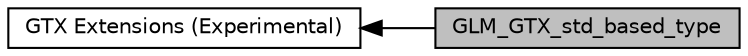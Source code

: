 digraph "GLM_GTX_std_based_type"
{
  edge [fontname="Helvetica",fontsize="10",labelfontname="Helvetica",labelfontsize="10"];
  node [fontname="Helvetica",fontsize="10",shape=box];
  rankdir=LR;
  Node2 [label="GTX Extensions (Experimental)",height=0.2,width=0.4,color="black", fillcolor="white", style="filled",URL="$group__gtx.html",tooltip="Functions and types that the GLSL specification doesn't define, but useful to have for a C++ program."];
  Node1 [label="GLM_GTX_std_based_type",height=0.2,width=0.4,color="black", fillcolor="grey75", style="filled", fontcolor="black",tooltip="Adds vector types based on STL value types. <glm/gtx/std_based_type.hpp> need to be included to use t..."];
  Node2->Node1 [shape=plaintext, dir="back", style="solid"];
}
